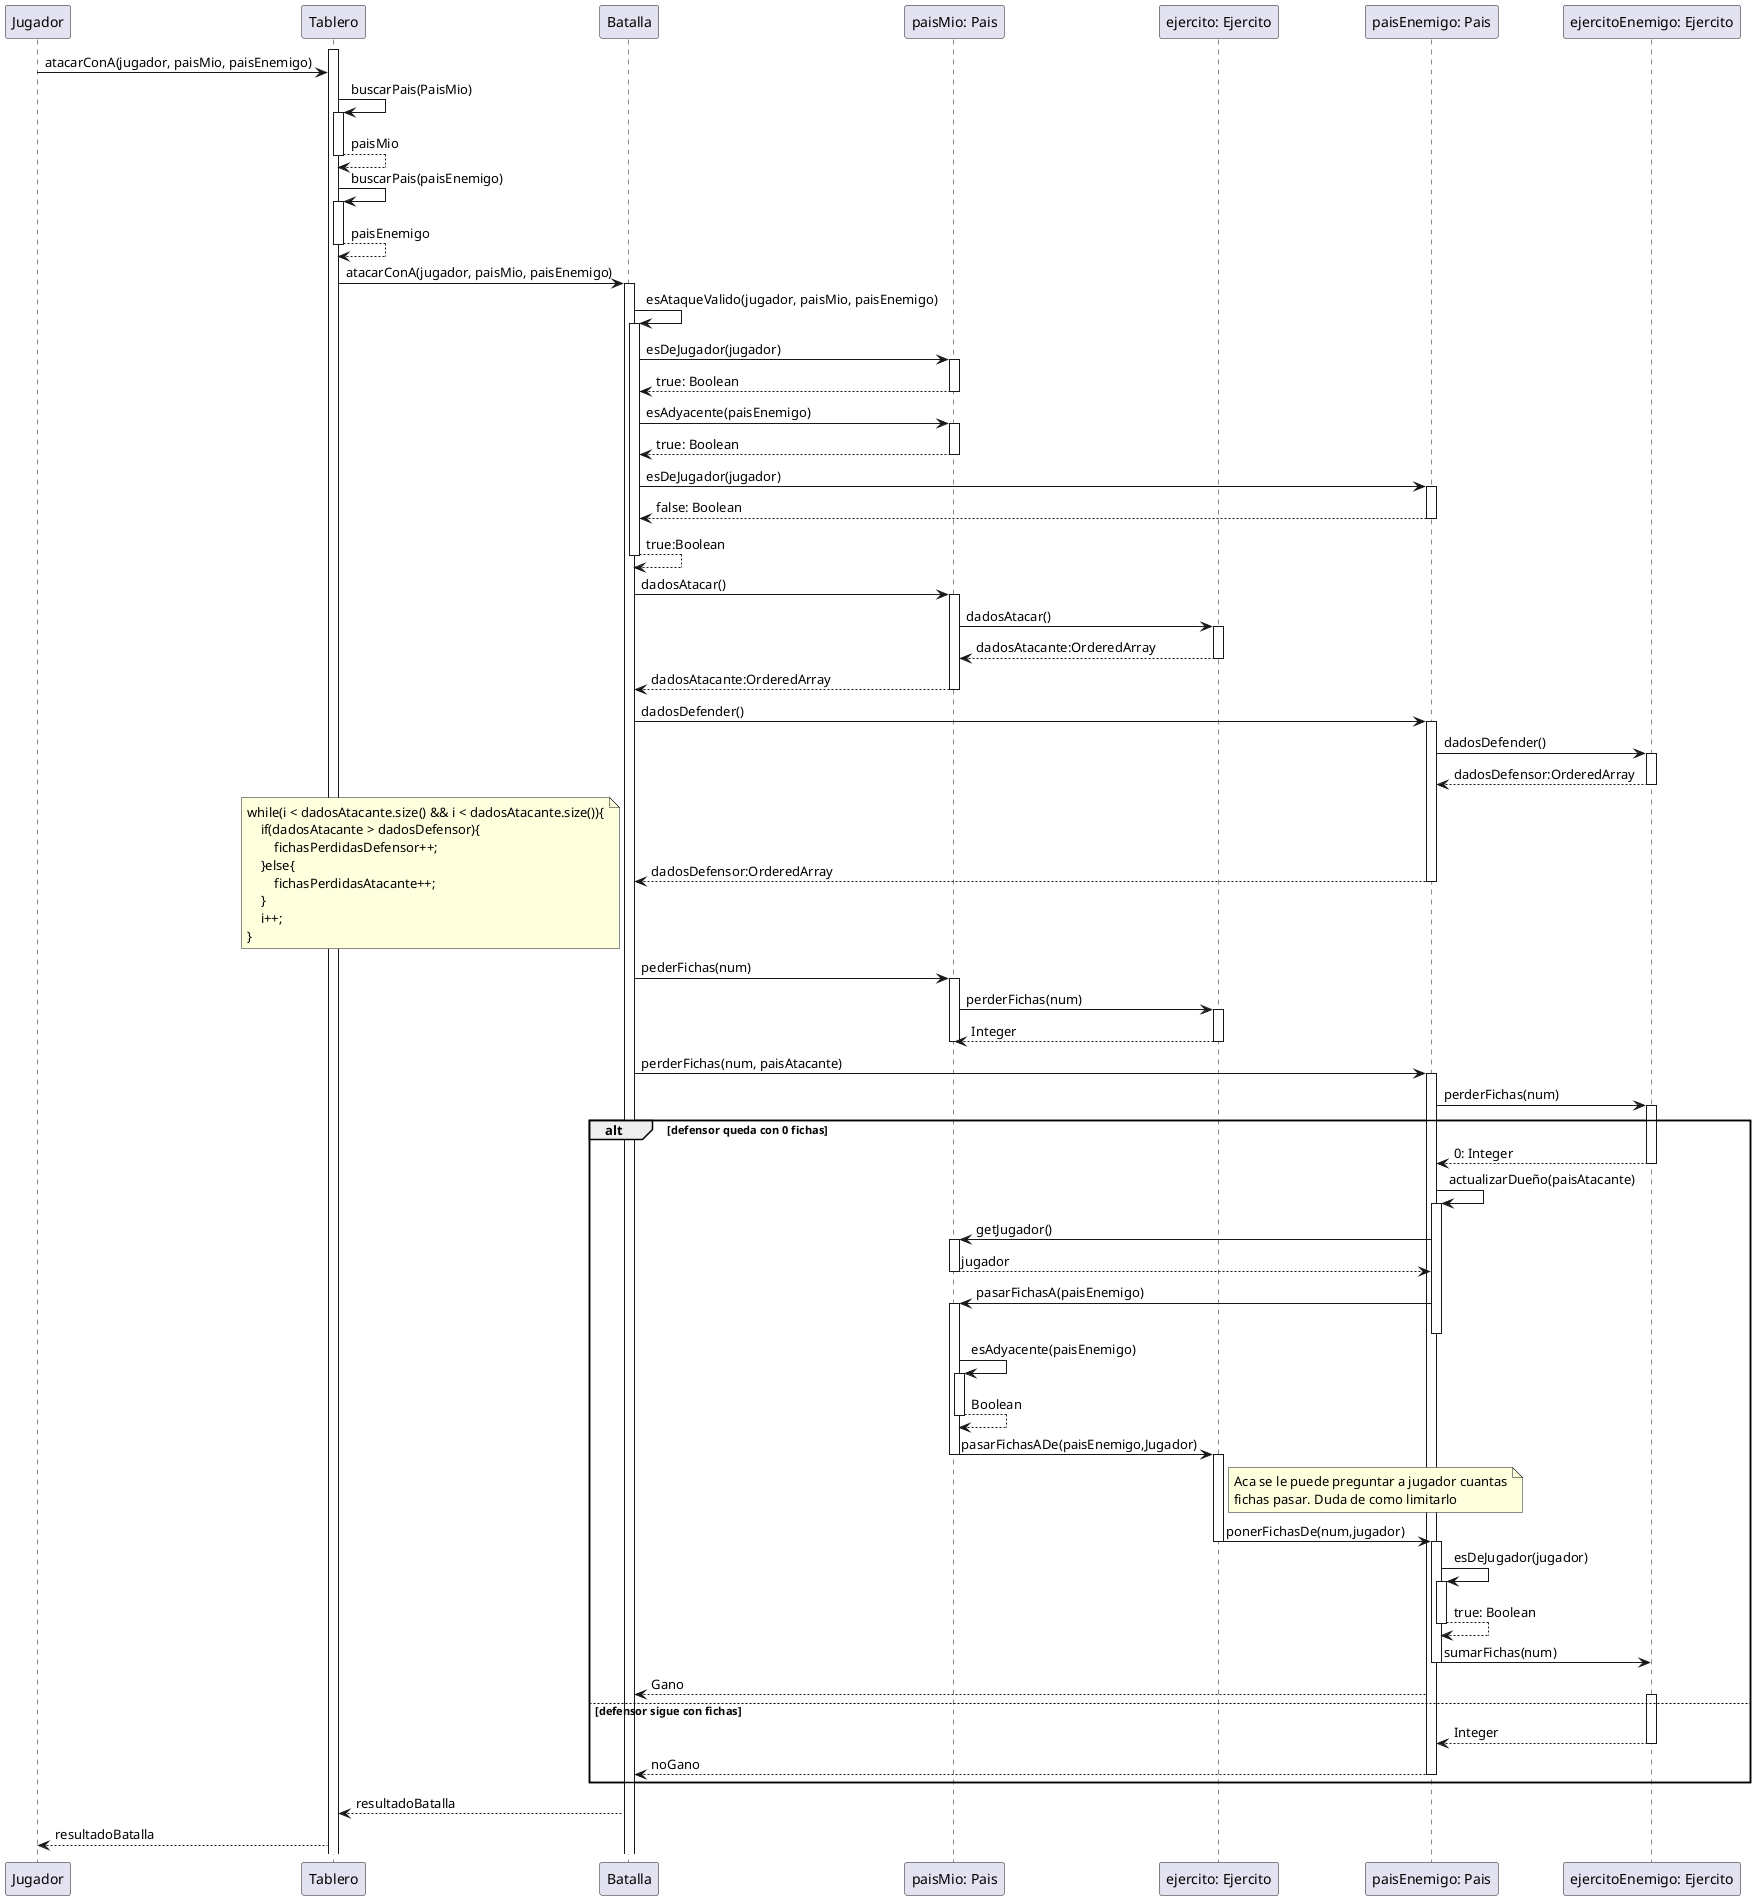 @startuml DiagramaDeSecuenciaUnPaisAtacaAOtro-V0.2

Participant Jugador
Participant Tablero
Participant Batalla
Participant Pais as "paisMio: Pais"
Participant Ejercito as "ejercito: Ejercito"
Participant PaisEnemigo as "paisEnemigo: Pais"
Participant EjercitoEnemigo as "ejercitoEnemigo: Ejercito"

activate Tablero
Jugador->Tablero: atacarConA(jugador, paisMio, paisEnemigo)
Tablero -> Tablero: buscarPais(PaisMio)
activate Tablero
Tablero --> Tablero: paisMio
deactivate Tablero
Tablero -> Tablero: buscarPais(paisEnemigo)
activate Tablero
Tablero --> Tablero: paisEnemigo
deactivate Tablero
Tablero -> Batalla: atacarConA(jugador, paisMio, paisEnemigo)
activate Batalla
Batalla -> Batalla: esAtaqueValido(jugador, paisMio, paisEnemigo)
activate Batalla
Batalla -> Pais: esDeJugador(jugador)
activate Pais
Pais --> Batalla: true: Boolean
deactivate Pais
Batalla -> Pais: esAdyacente(paisEnemigo)
activate Pais
Pais --> Batalla: true: Boolean
deactivate Pais
Batalla -> PaisEnemigo: esDeJugador(jugador)
activate PaisEnemigo
PaisEnemigo --> Batalla: false: Boolean
deactivate PaisEnemigo
Batalla --> Batalla: true:Boolean
deactivate Batalla
Batalla -> Pais: dadosAtacar()
activate Pais
Pais -> Ejercito: dadosAtacar()
activate Ejercito
Ejercito --> Pais: dadosAtacante:OrderedArray
deactivate Ejercito
Pais --> Batalla: dadosAtacante:OrderedArray
deactivate Pais
Batalla -> PaisEnemigo: dadosDefender()
activate PaisEnemigo
PaisEnemigo -> EjercitoEnemigo: dadosDefender()
activate EjercitoEnemigo
EjercitoEnemigo --> PaisEnemigo: dadosDefensor:OrderedArray
deactivate EjercitoEnemigo
PaisEnemigo --> Batalla: dadosDefensor:OrderedArray
note left
while(i < dadosAtacante.size() && i < dadosAtacante.size()){
    if(dadosAtacante > dadosDefensor){
        fichasPerdidasDefensor++;
    }else{
        fichasPerdidasAtacante++;
    }
    i++;
}
end note
deactivate PaisEnemigo
Batalla -> Pais: pederFichas(num)
activate Pais
Pais -> Ejercito: perderFichas(num)
activate Ejercito
Ejercito --> Pais: Integer
deactivate Ejercito
deactivate Pais
Batalla -> PaisEnemigo: perderFichas(num, paisAtacante)
activate PaisEnemigo
PaisEnemigo -> EjercitoEnemigo: perderFichas(num)
activate EjercitoEnemigo

alt defensor queda con 0 fichas
    EjercitoEnemigo --> PaisEnemigo: 0: Integer
    deactivate EjercitoEnemigo
    PaisEnemigo -> PaisEnemigo: actualizarDueño(paisAtacante)
    activate PaisEnemigo
    PaisEnemigo -> Pais: getJugador()
    activate Pais
    Pais --> PaisEnemigo:  jugador
    deactivate Pais
    PaisEnemigo -> Pais: pasarFichasA(paisEnemigo)
    activate Pais
    deactivate PaisEnemigo
    Pais -> Pais: esAdyacente(paisEnemigo)
    activate Pais
    Pais --> Pais: Boolean
    deactivate Pais
    Pais -> Ejercito: pasarFichasADe(paisEnemigo,Jugador)
    deactivate Pais
    activate Ejercito
    note right Ejercito
        Aca se le puede preguntar a jugador cuantas
        fichas pasar. Duda de como limitarlo
    end note
    Ejercito -> PaisEnemigo: ponerFichasDe(num,jugador)
    deactivate Ejercito
    activate PaisEnemigo
    PaisEnemigo -> PaisEnemigo: esDeJugador(jugador)
    activate PaisEnemigo
    PaisEnemigo --> PaisEnemigo: true: Boolean
    deactivate PaisEnemigo
    PaisEnemigo -> EjercitoEnemigo: sumarFichas(num)
    deactivate PaisEnemigo
    PaisEnemigo --> Batalla: Gano
else  defensor sigue con fichas
    activate EjercitoEnemigo
    EjercitoEnemigo --> PaisEnemigo: Integer
    deactivate EjercitoEnemigo
    PaisEnemigo --> Batalla: noGano
    deactivate PaisEnemigo
end
Batalla --> Tablero: resultadoBatalla
Tablero --> Jugador: resultadoBatalla

@enduml